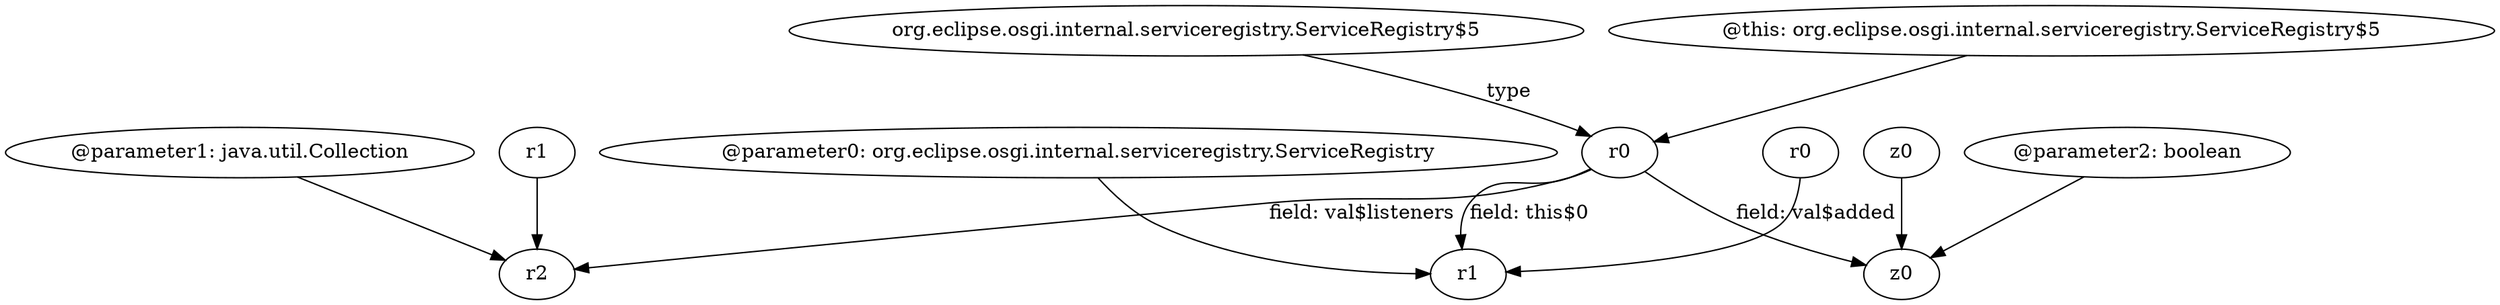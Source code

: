 digraph g {
0[label="org.eclipse.osgi.internal.serviceregistry.ServiceRegistry$5"]
1[label="r0"]
0->1[label="type"]
2[label="@parameter1: java.util.Collection"]
3[label="r2"]
2->3[label=""]
4[label="r1"]
1->4[label="field: this$0"]
5[label="r0"]
5->4[label=""]
6[label="@this: org.eclipse.osgi.internal.serviceregistry.ServiceRegistry$5"]
6->1[label=""]
7[label="r1"]
7->3[label=""]
8[label="z0"]
9[label="z0"]
8->9[label=""]
1->3[label="field: val$listeners"]
10[label="@parameter0: org.eclipse.osgi.internal.serviceregistry.ServiceRegistry"]
10->4[label=""]
1->9[label="field: val$added"]
11[label="@parameter2: boolean"]
11->9[label=""]
}